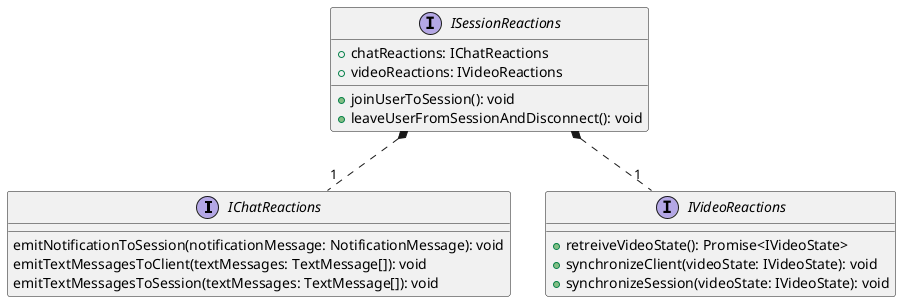 @startuml

interface IChatReactions {
    emitNotificationToSession(notificationMessage: NotificationMessage): void
    emitTextMessagesToClient(textMessages: TextMessage[]): void
    emitTextMessagesToSession(textMessages: TextMessage[]): void
}

interface ISessionReactions {

    + chatReactions: IChatReactions
    + videoReactions: IVideoReactions

    + joinUserToSession(): void
    + leaveUserFromSessionAndDisconnect(): void

}

interface IVideoReactions {
    + retreiveVideoState(): Promise<IVideoState>
    + synchronizeClient(videoState: IVideoState): void
    + synchronizeSession(videoState: IVideoState): void
}

ISessionReactions *.. "1" IVideoReactions
ISessionReactions *.. "1" IChatReactions

@enduml